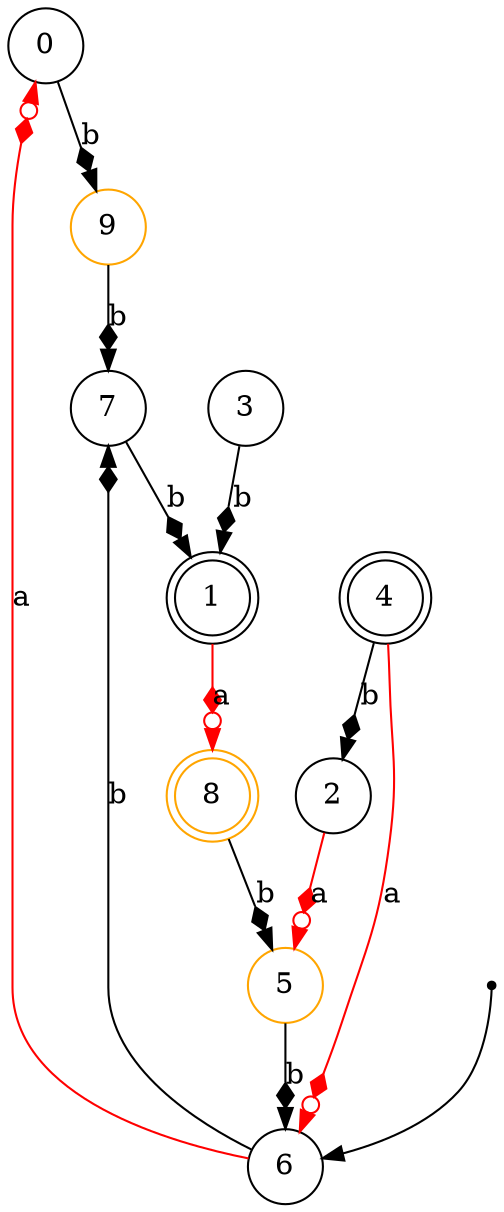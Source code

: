 digraph G {
"0"[shape = circle color = "black"];
"1"[shape = doublecircle color = "black"];
"2"[shape = circle color = "black"];
"3"[shape = circle color = "black"];
"4"[shape = doublecircle color = "black"];
"5"[shape = circle color = "orange"];
"6"[shape = circle color = "black"];
"___NEVER_USE_THIS_NAME___6"[fontSize = 1 shape = point]; 
{"___NEVER_USE_THIS_NAME___6"}->{"6"}; 
"7"[shape = circle color = "black"];
"8"[shape = doublecircle color = "orange"];
"9"[shape = circle color = "orange"];
"2"->{"5"} [label = "a" color = "red" arrowhead = "normalodotdiamond" ]; 
"9"->{"7"} [label = "b" color = "black" arrowhead = "normaldiamond" ]; 
"7"->{"1"} [label = "b" color = "black" arrowhead = "normaldiamond" ]; 
"8"->{"5"} [label = "b" color = "black" arrowhead = "normaldiamond" ]; 
"5"->{"6"} [label = "b" color = "black" arrowhead = "normaldiamond" ]; 
"3"->{"1"} [label = "b" color = "black" arrowhead = "normaldiamond" ]; 
"1"->{"8"} [label = "a" color = "red" arrowhead = "normalodotdiamond" ]; 
"6"->{"0"} [label = "a" color = "red" arrowhead = "normalodotdiamond" ]; 
"6"->{"7"} [label = "b" color = "black" arrowhead = "normaldiamond" ]; 
"4"->{"6"} [label = "a" color = "red" arrowhead = "normalodotdiamond" ]; 
"4"->{"2"} [label = "b" color = "black" arrowhead = "normaldiamond" ]; 
"0"->{"9"} [label = "b" color = "black" arrowhead = "normaldiamond" ]; 
}
